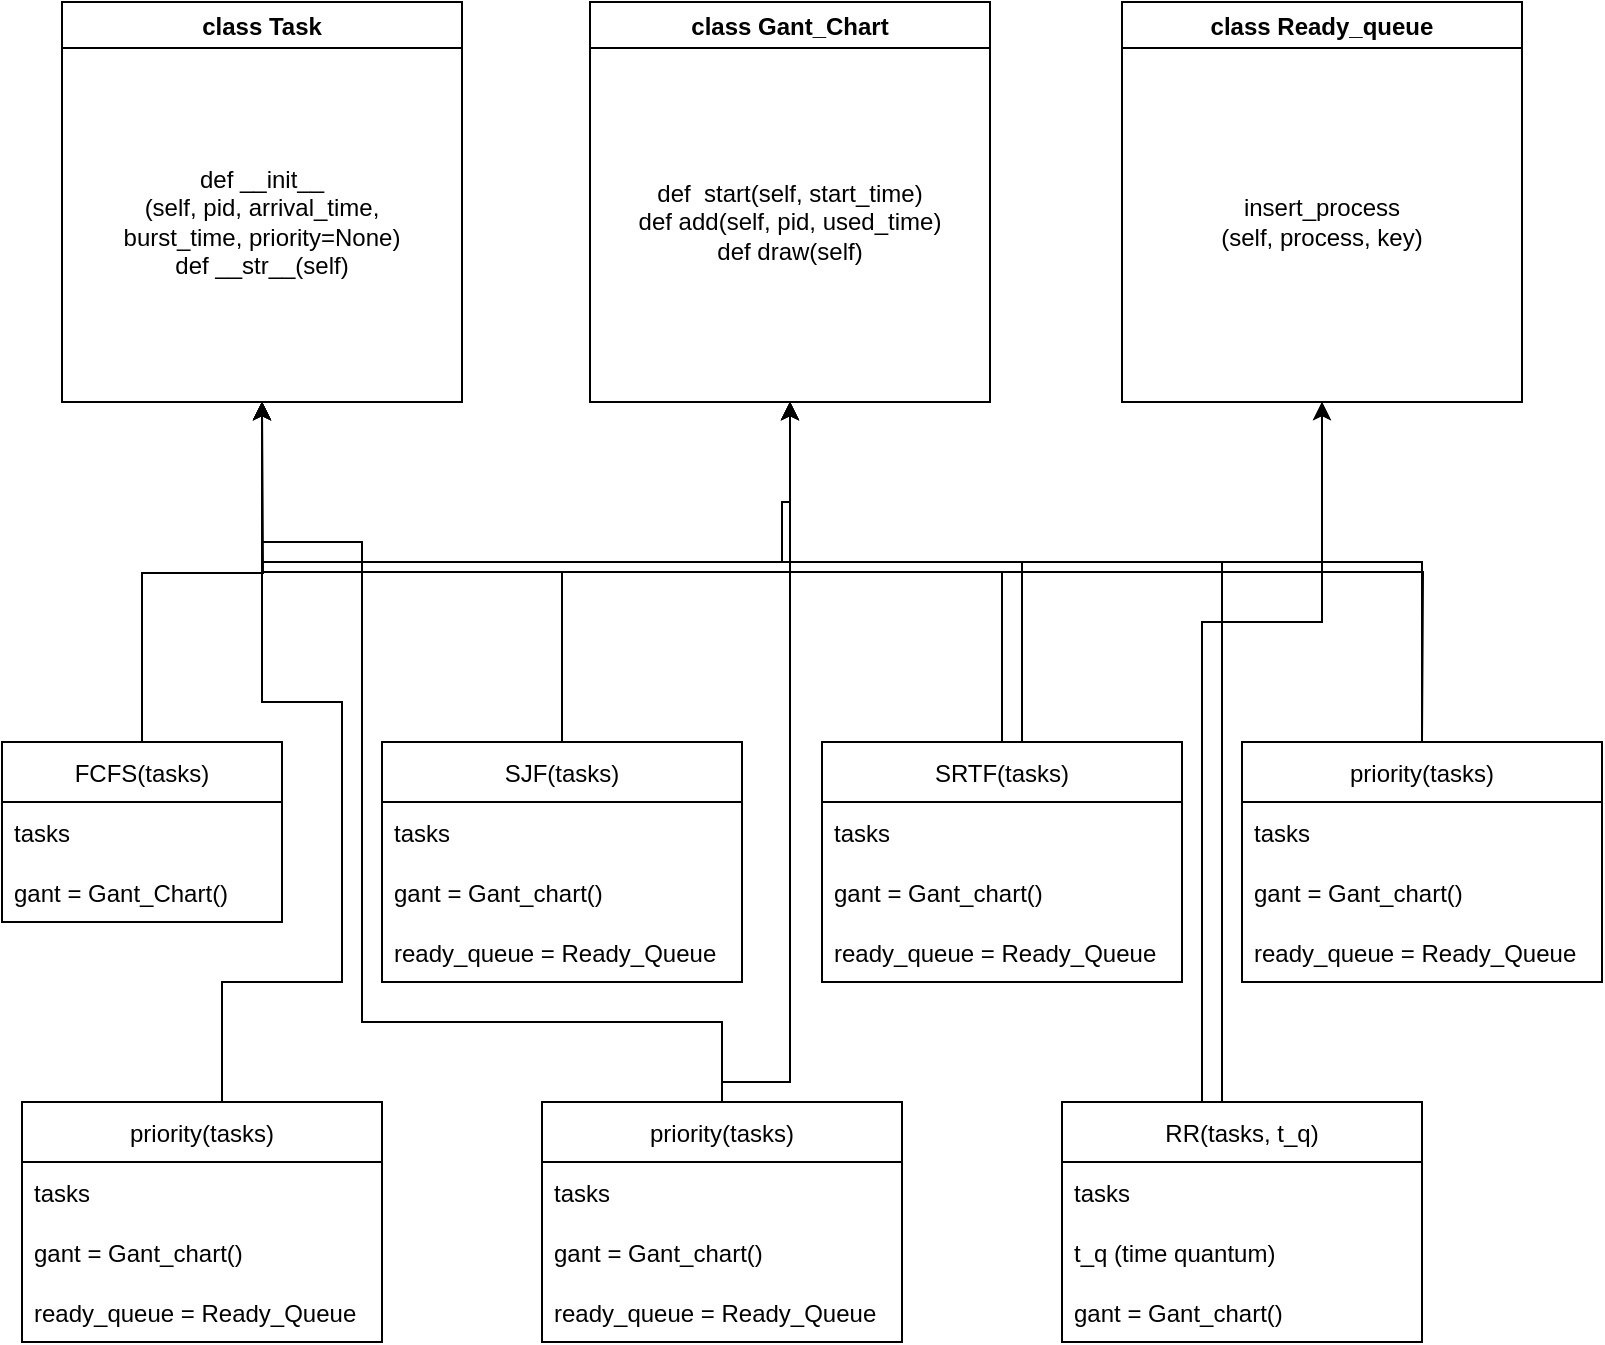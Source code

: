 <mxfile version="18.0.8" type="github">
  <diagram id="Mz789fsku7gWNi36adHK" name="Page-1">
    <mxGraphModel dx="1422" dy="762" grid="1" gridSize="10" guides="1" tooltips="1" connect="1" arrows="1" fold="1" page="1" pageScale="1" pageWidth="827" pageHeight="1169" math="0" shadow="0">
      <root>
        <mxCell id="0" />
        <mxCell id="1" parent="0" />
        <mxCell id="k5A82h1qlfTNB7ZxTag--1" value="class Task" style="swimlane;" parent="1" vertex="1">
          <mxGeometry x="50" y="70" width="200" height="200" as="geometry" />
        </mxCell>
        <mxCell id="k5A82h1qlfTNB7ZxTag--6" value="def __init__&lt;br&gt;(self, pid, arrival_time, burst_time, priority=None)&lt;br&gt;def __str__(self)" style="text;html=1;strokeColor=none;fillColor=none;align=center;verticalAlign=middle;whiteSpace=wrap;rounded=0;" parent="k5A82h1qlfTNB7ZxTag--1" vertex="1">
          <mxGeometry x="10" y="30" width="180" height="160" as="geometry" />
        </mxCell>
        <mxCell id="k5A82h1qlfTNB7ZxTag--2" value="class Gant_Chart" style="swimlane;" parent="1" vertex="1">
          <mxGeometry x="314" y="70" width="200" height="200" as="geometry" />
        </mxCell>
        <mxCell id="k5A82h1qlfTNB7ZxTag--5" value="def&amp;nbsp; start(self, start_time)&lt;br&gt;def add(self, pid, used_time)&lt;br&gt;def draw(self)" style="text;html=1;strokeColor=none;fillColor=none;align=center;verticalAlign=middle;whiteSpace=wrap;rounded=0;" parent="k5A82h1qlfTNB7ZxTag--2" vertex="1">
          <mxGeometry x="10" y="30" width="180" height="160" as="geometry" />
        </mxCell>
        <mxCell id="k5A82h1qlfTNB7ZxTag--3" value="class Ready_queue" style="swimlane;" parent="1" vertex="1">
          <mxGeometry x="580" y="70" width="200" height="200" as="geometry" />
        </mxCell>
        <mxCell id="k5A82h1qlfTNB7ZxTag--4" value="insert_process&lt;br&gt;(self, process, key)" style="text;html=1;strokeColor=none;fillColor=none;align=center;verticalAlign=middle;whiteSpace=wrap;rounded=0;" parent="k5A82h1qlfTNB7ZxTag--3" vertex="1">
          <mxGeometry x="10" y="30" width="180" height="160" as="geometry" />
        </mxCell>
        <mxCell id="k5A82h1qlfTNB7ZxTag--7" value="FCFS(tasks)" style="swimlane;fontStyle=0;childLayout=stackLayout;horizontal=1;startSize=30;horizontalStack=0;resizeParent=1;resizeParentMax=0;resizeLast=0;collapsible=1;marginBottom=0;" parent="1" vertex="1">
          <mxGeometry x="20" y="440" width="140" height="90" as="geometry" />
        </mxCell>
        <mxCell id="k5A82h1qlfTNB7ZxTag--8" value="tasks" style="text;strokeColor=none;fillColor=none;align=left;verticalAlign=middle;spacingLeft=4;spacingRight=4;overflow=hidden;points=[[0,0.5],[1,0.5]];portConstraint=eastwest;rotatable=0;" parent="k5A82h1qlfTNB7ZxTag--7" vertex="1">
          <mxGeometry y="30" width="140" height="30" as="geometry" />
        </mxCell>
        <mxCell id="k5A82h1qlfTNB7ZxTag--9" value="gant = Gant_Chart()" style="text;strokeColor=none;fillColor=none;align=left;verticalAlign=middle;spacingLeft=4;spacingRight=4;overflow=hidden;points=[[0,0.5],[1,0.5]];portConstraint=eastwest;rotatable=0;" parent="k5A82h1qlfTNB7ZxTag--7" vertex="1">
          <mxGeometry y="60" width="140" height="30" as="geometry" />
        </mxCell>
        <mxCell id="k5A82h1qlfTNB7ZxTag--26" value="SJF(tasks)" style="swimlane;fontStyle=0;childLayout=stackLayout;horizontal=1;startSize=30;horizontalStack=0;resizeParent=1;resizeParentMax=0;resizeLast=0;collapsible=1;marginBottom=0;" parent="1" vertex="1">
          <mxGeometry x="210" y="440" width="180" height="120" as="geometry" />
        </mxCell>
        <mxCell id="k5A82h1qlfTNB7ZxTag--27" value="tasks" style="text;strokeColor=none;fillColor=none;align=left;verticalAlign=middle;spacingLeft=4;spacingRight=4;overflow=hidden;points=[[0,0.5],[1,0.5]];portConstraint=eastwest;rotatable=0;" parent="k5A82h1qlfTNB7ZxTag--26" vertex="1">
          <mxGeometry y="30" width="180" height="30" as="geometry" />
        </mxCell>
        <mxCell id="k5A82h1qlfTNB7ZxTag--28" value="gant = Gant_chart()" style="text;strokeColor=none;fillColor=none;align=left;verticalAlign=middle;spacingLeft=4;spacingRight=4;overflow=hidden;points=[[0,0.5],[1,0.5]];portConstraint=eastwest;rotatable=0;" parent="k5A82h1qlfTNB7ZxTag--26" vertex="1">
          <mxGeometry y="60" width="180" height="30" as="geometry" />
        </mxCell>
        <mxCell id="k5A82h1qlfTNB7ZxTag--29" value="ready_queue = Ready_Queue" style="text;strokeColor=none;fillColor=none;align=left;verticalAlign=middle;spacingLeft=4;spacingRight=4;overflow=hidden;points=[[0,0.5],[1,0.5]];portConstraint=eastwest;rotatable=0;" parent="k5A82h1qlfTNB7ZxTag--26" vertex="1">
          <mxGeometry y="90" width="180" height="30" as="geometry" />
        </mxCell>
        <mxCell id="k5A82h1qlfTNB7ZxTag--34" value="RR(tasks, t_q)" style="swimlane;fontStyle=0;childLayout=stackLayout;horizontal=1;startSize=30;horizontalStack=0;resizeParent=1;resizeParentMax=0;resizeLast=0;collapsible=1;marginBottom=0;" parent="1" vertex="1">
          <mxGeometry x="550" y="620" width="180" height="120" as="geometry" />
        </mxCell>
        <mxCell id="k5A82h1qlfTNB7ZxTag--35" value="tasks" style="text;strokeColor=none;fillColor=none;align=left;verticalAlign=middle;spacingLeft=4;spacingRight=4;overflow=hidden;points=[[0,0.5],[1,0.5]];portConstraint=eastwest;rotatable=0;" parent="k5A82h1qlfTNB7ZxTag--34" vertex="1">
          <mxGeometry y="30" width="180" height="30" as="geometry" />
        </mxCell>
        <mxCell id="k5A82h1qlfTNB7ZxTag--36" value="t_q (time quantum)" style="text;strokeColor=none;fillColor=none;align=left;verticalAlign=middle;spacingLeft=4;spacingRight=4;overflow=hidden;points=[[0,0.5],[1,0.5]];portConstraint=eastwest;rotatable=0;" parent="k5A82h1qlfTNB7ZxTag--34" vertex="1">
          <mxGeometry y="60" width="180" height="30" as="geometry" />
        </mxCell>
        <mxCell id="k5A82h1qlfTNB7ZxTag--37" value="gant = Gant_chart()" style="text;strokeColor=none;fillColor=none;align=left;verticalAlign=middle;spacingLeft=4;spacingRight=4;overflow=hidden;points=[[0,0.5],[1,0.5]];portConstraint=eastwest;rotatable=0;" parent="k5A82h1qlfTNB7ZxTag--34" vertex="1">
          <mxGeometry y="90" width="180" height="30" as="geometry" />
        </mxCell>
        <mxCell id="k5A82h1qlfTNB7ZxTag--38" value="priority(tasks)" style="swimlane;fontStyle=0;childLayout=stackLayout;horizontal=1;startSize=30;horizontalStack=0;resizeParent=1;resizeParentMax=0;resizeLast=0;collapsible=1;marginBottom=0;" parent="1" vertex="1">
          <mxGeometry x="30" y="620" width="180" height="120" as="geometry" />
        </mxCell>
        <mxCell id="k5A82h1qlfTNB7ZxTag--39" value="tasks" style="text;strokeColor=none;fillColor=none;align=left;verticalAlign=middle;spacingLeft=4;spacingRight=4;overflow=hidden;points=[[0,0.5],[1,0.5]];portConstraint=eastwest;rotatable=0;" parent="k5A82h1qlfTNB7ZxTag--38" vertex="1">
          <mxGeometry y="30" width="180" height="30" as="geometry" />
        </mxCell>
        <mxCell id="k5A82h1qlfTNB7ZxTag--40" value="gant = Gant_chart()" style="text;strokeColor=none;fillColor=none;align=left;verticalAlign=middle;spacingLeft=4;spacingRight=4;overflow=hidden;points=[[0,0.5],[1,0.5]];portConstraint=eastwest;rotatable=0;" parent="k5A82h1qlfTNB7ZxTag--38" vertex="1">
          <mxGeometry y="60" width="180" height="30" as="geometry" />
        </mxCell>
        <mxCell id="k5A82h1qlfTNB7ZxTag--41" value="ready_queue = Ready_Queue" style="text;strokeColor=none;fillColor=none;align=left;verticalAlign=middle;spacingLeft=4;spacingRight=4;overflow=hidden;points=[[0,0.5],[1,0.5]];portConstraint=eastwest;rotatable=0;" parent="k5A82h1qlfTNB7ZxTag--38" vertex="1">
          <mxGeometry y="90" width="180" height="30" as="geometry" />
        </mxCell>
        <mxCell id="k5A82h1qlfTNB7ZxTag--42" value="priority(tasks)" style="swimlane;fontStyle=0;childLayout=stackLayout;horizontal=1;startSize=30;horizontalStack=0;resizeParent=1;resizeParentMax=0;resizeLast=0;collapsible=1;marginBottom=0;" parent="1" vertex="1">
          <mxGeometry x="290" y="620" width="180" height="120" as="geometry" />
        </mxCell>
        <mxCell id="k5A82h1qlfTNB7ZxTag--43" value="tasks" style="text;strokeColor=none;fillColor=none;align=left;verticalAlign=middle;spacingLeft=4;spacingRight=4;overflow=hidden;points=[[0,0.5],[1,0.5]];portConstraint=eastwest;rotatable=0;" parent="k5A82h1qlfTNB7ZxTag--42" vertex="1">
          <mxGeometry y="30" width="180" height="30" as="geometry" />
        </mxCell>
        <mxCell id="k5A82h1qlfTNB7ZxTag--44" value="gant = Gant_chart()" style="text;strokeColor=none;fillColor=none;align=left;verticalAlign=middle;spacingLeft=4;spacingRight=4;overflow=hidden;points=[[0,0.5],[1,0.5]];portConstraint=eastwest;rotatable=0;" parent="k5A82h1qlfTNB7ZxTag--42" vertex="1">
          <mxGeometry y="60" width="180" height="30" as="geometry" />
        </mxCell>
        <mxCell id="k5A82h1qlfTNB7ZxTag--45" value="ready_queue = Ready_Queue" style="text;strokeColor=none;fillColor=none;align=left;verticalAlign=middle;spacingLeft=4;spacingRight=4;overflow=hidden;points=[[0,0.5],[1,0.5]];portConstraint=eastwest;rotatable=0;" parent="k5A82h1qlfTNB7ZxTag--42" vertex="1">
          <mxGeometry y="90" width="180" height="30" as="geometry" />
        </mxCell>
        <mxCell id="Adnm6KvR0OV4HNZYR_Zk-1" value="priority(tasks)" style="swimlane;fontStyle=0;childLayout=stackLayout;horizontal=1;startSize=30;horizontalStack=0;resizeParent=1;resizeParentMax=0;resizeLast=0;collapsible=1;marginBottom=0;" vertex="1" parent="1">
          <mxGeometry x="640" y="440" width="180" height="120" as="geometry" />
        </mxCell>
        <mxCell id="Adnm6KvR0OV4HNZYR_Zk-2" value="tasks" style="text;strokeColor=none;fillColor=none;align=left;verticalAlign=middle;spacingLeft=4;spacingRight=4;overflow=hidden;points=[[0,0.5],[1,0.5]];portConstraint=eastwest;rotatable=0;" vertex="1" parent="Adnm6KvR0OV4HNZYR_Zk-1">
          <mxGeometry y="30" width="180" height="30" as="geometry" />
        </mxCell>
        <mxCell id="Adnm6KvR0OV4HNZYR_Zk-3" value="gant = Gant_chart()" style="text;strokeColor=none;fillColor=none;align=left;verticalAlign=middle;spacingLeft=4;spacingRight=4;overflow=hidden;points=[[0,0.5],[1,0.5]];portConstraint=eastwest;rotatable=0;" vertex="1" parent="Adnm6KvR0OV4HNZYR_Zk-1">
          <mxGeometry y="60" width="180" height="30" as="geometry" />
        </mxCell>
        <mxCell id="Adnm6KvR0OV4HNZYR_Zk-4" value="ready_queue = Ready_Queue" style="text;strokeColor=none;fillColor=none;align=left;verticalAlign=middle;spacingLeft=4;spacingRight=4;overflow=hidden;points=[[0,0.5],[1,0.5]];portConstraint=eastwest;rotatable=0;" vertex="1" parent="Adnm6KvR0OV4HNZYR_Zk-1">
          <mxGeometry y="90" width="180" height="30" as="geometry" />
        </mxCell>
        <mxCell id="Adnm6KvR0OV4HNZYR_Zk-5" value="SRTF(tasks)" style="swimlane;fontStyle=0;childLayout=stackLayout;horizontal=1;startSize=30;horizontalStack=0;resizeParent=1;resizeParentMax=0;resizeLast=0;collapsible=1;marginBottom=0;" vertex="1" parent="1">
          <mxGeometry x="430" y="440" width="180" height="120" as="geometry" />
        </mxCell>
        <mxCell id="Adnm6KvR0OV4HNZYR_Zk-6" value="tasks" style="text;strokeColor=none;fillColor=none;align=left;verticalAlign=middle;spacingLeft=4;spacingRight=4;overflow=hidden;points=[[0,0.5],[1,0.5]];portConstraint=eastwest;rotatable=0;" vertex="1" parent="Adnm6KvR0OV4HNZYR_Zk-5">
          <mxGeometry y="30" width="180" height="30" as="geometry" />
        </mxCell>
        <mxCell id="Adnm6KvR0OV4HNZYR_Zk-7" value="gant = Gant_chart()" style="text;strokeColor=none;fillColor=none;align=left;verticalAlign=middle;spacingLeft=4;spacingRight=4;overflow=hidden;points=[[0,0.5],[1,0.5]];portConstraint=eastwest;rotatable=0;" vertex="1" parent="Adnm6KvR0OV4HNZYR_Zk-5">
          <mxGeometry y="60" width="180" height="30" as="geometry" />
        </mxCell>
        <mxCell id="Adnm6KvR0OV4HNZYR_Zk-8" value="ready_queue = Ready_Queue" style="text;strokeColor=none;fillColor=none;align=left;verticalAlign=middle;spacingLeft=4;spacingRight=4;overflow=hidden;points=[[0,0.5],[1,0.5]];portConstraint=eastwest;rotatable=0;" vertex="1" parent="Adnm6KvR0OV4HNZYR_Zk-5">
          <mxGeometry y="90" width="180" height="30" as="geometry" />
        </mxCell>
        <mxCell id="Adnm6KvR0OV4HNZYR_Zk-12" value="" style="edgeStyle=orthogonalEdgeStyle;rounded=0;orthogonalLoop=1;jettySize=auto;html=1;exitX=0.5;exitY=0;exitDx=0;exitDy=0;" edge="1" parent="1" source="k5A82h1qlfTNB7ZxTag--7">
          <mxGeometry relative="1" as="geometry">
            <mxPoint x="152.5" y="310" as="sourcePoint" />
            <mxPoint x="150" y="270" as="targetPoint" />
          </mxGeometry>
        </mxCell>
        <mxCell id="Adnm6KvR0OV4HNZYR_Zk-13" value="" style="edgeStyle=orthogonalEdgeStyle;rounded=0;orthogonalLoop=1;jettySize=auto;html=1;exitX=0.5;exitY=0;exitDx=0;exitDy=0;entryX=0.5;entryY=1;entryDx=0;entryDy=0;" edge="1" parent="1" source="k5A82h1qlfTNB7ZxTag--26" target="k5A82h1qlfTNB7ZxTag--1">
          <mxGeometry relative="1" as="geometry">
            <mxPoint x="100" y="450" as="sourcePoint" />
            <mxPoint x="160" y="280" as="targetPoint" />
          </mxGeometry>
        </mxCell>
        <mxCell id="Adnm6KvR0OV4HNZYR_Zk-14" value="" style="edgeStyle=orthogonalEdgeStyle;rounded=0;orthogonalLoop=1;jettySize=auto;html=1;exitX=0.5;exitY=0;exitDx=0;exitDy=0;entryX=0.5;entryY=1;entryDx=0;entryDy=0;" edge="1" parent="1" source="Adnm6KvR0OV4HNZYR_Zk-5" target="k5A82h1qlfTNB7ZxTag--1">
          <mxGeometry relative="1" as="geometry">
            <mxPoint x="110" y="460" as="sourcePoint" />
            <mxPoint x="150" y="280" as="targetPoint" />
          </mxGeometry>
        </mxCell>
        <mxCell id="Adnm6KvR0OV4HNZYR_Zk-15" value="" style="edgeStyle=orthogonalEdgeStyle;rounded=0;orthogonalLoop=1;jettySize=auto;html=1;exitX=0.5;exitY=0;exitDx=0;exitDy=0;entryX=0.5;entryY=1;entryDx=0;entryDy=0;" edge="1" parent="1" source="Adnm6KvR0OV4HNZYR_Zk-1" target="k5A82h1qlfTNB7ZxTag--1">
          <mxGeometry relative="1" as="geometry">
            <mxPoint x="120" y="470" as="sourcePoint" />
            <mxPoint x="180" y="300" as="targetPoint" />
          </mxGeometry>
        </mxCell>
        <mxCell id="Adnm6KvR0OV4HNZYR_Zk-16" value="" style="edgeStyle=orthogonalEdgeStyle;rounded=0;orthogonalLoop=1;jettySize=auto;html=1;exitX=0.5;exitY=0;exitDx=0;exitDy=0;entryX=0.5;entryY=1;entryDx=0;entryDy=0;" edge="1" parent="1" source="k5A82h1qlfTNB7ZxTag--38" target="k5A82h1qlfTNB7ZxTag--1">
          <mxGeometry relative="1" as="geometry">
            <mxPoint x="130" y="480" as="sourcePoint" />
            <mxPoint x="190" y="310" as="targetPoint" />
            <Array as="points">
              <mxPoint x="130" y="620" />
              <mxPoint x="130" y="560" />
              <mxPoint x="190" y="560" />
              <mxPoint x="190" y="420" />
              <mxPoint x="150" y="420" />
            </Array>
          </mxGeometry>
        </mxCell>
        <mxCell id="Adnm6KvR0OV4HNZYR_Zk-17" value="" style="edgeStyle=orthogonalEdgeStyle;rounded=0;orthogonalLoop=1;jettySize=auto;html=1;entryX=0.5;entryY=1;entryDx=0;entryDy=0;exitX=0.5;exitY=0;exitDx=0;exitDy=0;" edge="1" parent="1" source="k5A82h1qlfTNB7ZxTag--42" target="k5A82h1qlfTNB7ZxTag--1">
          <mxGeometry relative="1" as="geometry">
            <mxPoint x="380" y="610" as="sourcePoint" />
            <mxPoint x="200" y="320" as="targetPoint" />
            <Array as="points">
              <mxPoint x="380" y="580" />
              <mxPoint x="200" y="580" />
              <mxPoint x="200" y="340" />
              <mxPoint x="150" y="340" />
            </Array>
          </mxGeometry>
        </mxCell>
        <mxCell id="Adnm6KvR0OV4HNZYR_Zk-19" value="" style="edgeStyle=orthogonalEdgeStyle;rounded=0;orthogonalLoop=1;jettySize=auto;html=1;exitX=0.5;exitY=0;exitDx=0;exitDy=0;entryX=0.5;entryY=1;entryDx=0;entryDy=0;" edge="1" parent="1" source="k5A82h1qlfTNB7ZxTag--34" target="k5A82h1qlfTNB7ZxTag--1">
          <mxGeometry relative="1" as="geometry">
            <mxPoint x="150" y="500" as="sourcePoint" />
            <mxPoint x="150" y="280" as="targetPoint" />
            <Array as="points">
              <mxPoint x="630" y="620" />
              <mxPoint x="630" y="350" />
              <mxPoint x="150" y="350" />
            </Array>
          </mxGeometry>
        </mxCell>
        <mxCell id="Adnm6KvR0OV4HNZYR_Zk-21" value="" style="edgeStyle=orthogonalEdgeStyle;rounded=0;orthogonalLoop=1;jettySize=auto;html=1;entryX=0.5;entryY=1;entryDx=0;entryDy=0;" edge="1" parent="1" target="k5A82h1qlfTNB7ZxTag--2">
          <mxGeometry relative="1" as="geometry">
            <mxPoint x="530" y="440" as="sourcePoint" />
            <mxPoint x="220" y="340" as="targetPoint" />
            <Array as="points">
              <mxPoint x="530" y="350" />
              <mxPoint x="414" y="350" />
            </Array>
          </mxGeometry>
        </mxCell>
        <mxCell id="Adnm6KvR0OV4HNZYR_Zk-22" value="" style="edgeStyle=orthogonalEdgeStyle;rounded=0;orthogonalLoop=1;jettySize=auto;html=1;exitX=0.5;exitY=0;exitDx=0;exitDy=0;entryX=0.5;entryY=1;entryDx=0;entryDy=0;" edge="1" parent="1" source="k5A82h1qlfTNB7ZxTag--26" target="k5A82h1qlfTNB7ZxTag--2">
          <mxGeometry relative="1" as="geometry">
            <mxPoint x="170" y="520" as="sourcePoint" />
            <mxPoint x="230" y="350" as="targetPoint" />
          </mxGeometry>
        </mxCell>
        <mxCell id="Adnm6KvR0OV4HNZYR_Zk-23" value="" style="edgeStyle=orthogonalEdgeStyle;rounded=0;orthogonalLoop=1;jettySize=auto;html=1;entryX=0.5;entryY=1;entryDx=0;entryDy=0;" edge="1" parent="1" target="k5A82h1qlfTNB7ZxTag--2">
          <mxGeometry relative="1" as="geometry">
            <mxPoint x="380" y="610" as="sourcePoint" />
            <mxPoint x="240" y="360" as="targetPoint" />
            <Array as="points">
              <mxPoint x="414" y="610" />
            </Array>
          </mxGeometry>
        </mxCell>
        <mxCell id="Adnm6KvR0OV4HNZYR_Zk-26" value="" style="edgeStyle=orthogonalEdgeStyle;rounded=0;orthogonalLoop=1;jettySize=auto;html=1;entryX=0.5;entryY=1;entryDx=0;entryDy=0;exitX=0.5;exitY=0;exitDx=0;exitDy=0;" edge="1" parent="1" source="Adnm6KvR0OV4HNZYR_Zk-1" target="k5A82h1qlfTNB7ZxTag--2">
          <mxGeometry relative="1" as="geometry">
            <mxPoint x="730" y="400" as="sourcePoint" />
            <mxPoint x="260" y="380" as="targetPoint" />
            <Array as="points">
              <mxPoint x="730" y="350" />
              <mxPoint x="414" y="350" />
            </Array>
          </mxGeometry>
        </mxCell>
        <mxCell id="Adnm6KvR0OV4HNZYR_Zk-27" value="" style="edgeStyle=orthogonalEdgeStyle;rounded=0;orthogonalLoop=1;jettySize=auto;html=1;entryX=0.5;entryY=1;entryDx=0;entryDy=0;" edge="1" parent="1" target="k5A82h1qlfTNB7ZxTag--2">
          <mxGeometry relative="1" as="geometry">
            <mxPoint x="630" y="620" as="sourcePoint" />
            <mxPoint x="420" y="320" as="targetPoint" />
            <Array as="points">
              <mxPoint x="620" y="620" />
              <mxPoint x="620" y="380" />
              <mxPoint x="680" y="380" />
              <mxPoint x="680" y="350" />
              <mxPoint x="410" y="350" />
              <mxPoint x="410" y="320" />
              <mxPoint x="414" y="320" />
            </Array>
          </mxGeometry>
        </mxCell>
        <mxCell id="Adnm6KvR0OV4HNZYR_Zk-31" value="" style="edgeStyle=orthogonalEdgeStyle;rounded=0;orthogonalLoop=1;jettySize=auto;html=1;entryX=0.5;entryY=1;entryDx=0;entryDy=0;" edge="1" parent="1" target="k5A82h1qlfTNB7ZxTag--3">
          <mxGeometry relative="1" as="geometry">
            <mxPoint x="730" y="440" as="sourcePoint" />
            <mxPoint x="280" y="400" as="targetPoint" />
          </mxGeometry>
        </mxCell>
        <mxCell id="Adnm6KvR0OV4HNZYR_Zk-32" value="" style="edgeStyle=orthogonalEdgeStyle;rounded=0;orthogonalLoop=1;jettySize=auto;html=1;exitX=0.5;exitY=0;exitDx=0;exitDy=0;entryX=0.5;entryY=1;entryDx=0;entryDy=0;" edge="1" parent="1" source="k5A82h1qlfTNB7ZxTag--26" target="k5A82h1qlfTNB7ZxTag--3">
          <mxGeometry relative="1" as="geometry">
            <mxPoint x="230" y="580" as="sourcePoint" />
            <mxPoint x="290" y="410" as="targetPoint" />
          </mxGeometry>
        </mxCell>
      </root>
    </mxGraphModel>
  </diagram>
</mxfile>
